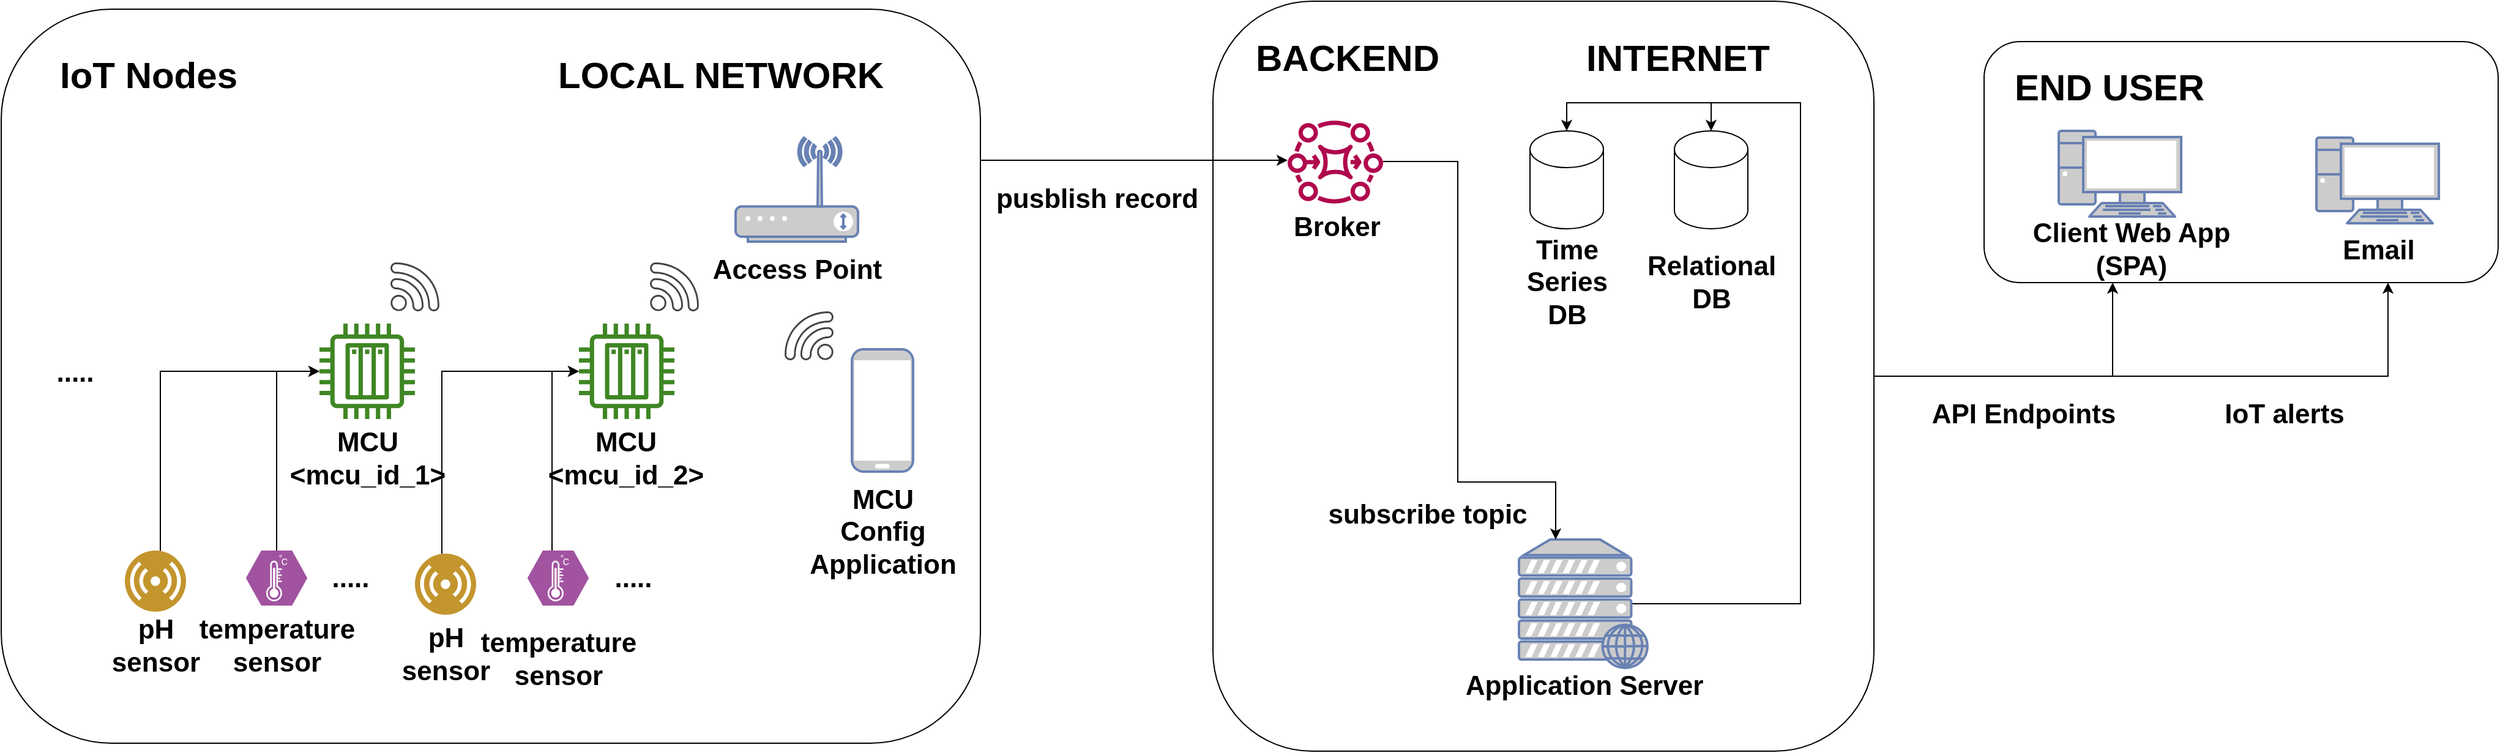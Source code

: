 <mxfile version="21.6.1" type="device">
  <diagram name="Página-1" id="TQwsv-QwIR_RtbSsDTsZ">
    <mxGraphModel dx="2927" dy="2411" grid="1" gridSize="10" guides="1" tooltips="1" connect="1" arrows="1" fold="1" page="1" pageScale="1" pageWidth="827" pageHeight="1169" math="0" shadow="0">
      <root>
        <mxCell id="0" />
        <mxCell id="1" parent="0" />
        <mxCell id="EjSab90w_TXZnPjuYI0I-12" value="" style="rounded=1;whiteSpace=wrap;html=1;fontSize=22;" parent="1" vertex="1">
          <mxGeometry x="1080" y="-210" width="420" height="197" as="geometry" />
        </mxCell>
        <mxCell id="EjSab90w_TXZnPjuYI0I-15" style="edgeStyle=orthogonalEdgeStyle;rounded=0;orthogonalLoop=1;jettySize=auto;html=1;entryX=0.25;entryY=1;entryDx=0;entryDy=0;fontSize=22;" parent="1" source="7aXKiyDjWXQpWcBIzgzg-5" target="EjSab90w_TXZnPjuYI0I-12" edge="1">
          <mxGeometry relative="1" as="geometry" />
        </mxCell>
        <mxCell id="EjSab90w_TXZnPjuYI0I-19" style="edgeStyle=orthogonalEdgeStyle;rounded=0;orthogonalLoop=1;jettySize=auto;html=1;fontSize=22;" parent="1" source="7aXKiyDjWXQpWcBIzgzg-5" target="EjSab90w_TXZnPjuYI0I-12" edge="1">
          <mxGeometry relative="1" as="geometry">
            <Array as="points">
              <mxPoint x="1410" y="63" />
            </Array>
          </mxGeometry>
        </mxCell>
        <mxCell id="7aXKiyDjWXQpWcBIzgzg-5" value="" style="rounded=1;whiteSpace=wrap;html=1;fontSize=22;" parent="1" vertex="1">
          <mxGeometry x="450" y="-243" width="540" height="613" as="geometry" />
        </mxCell>
        <mxCell id="85otSiR7oR3CJ1Z73Ftb-13" value="" style="rounded=1;whiteSpace=wrap;html=1;fontSize=22;" parent="1" vertex="1">
          <mxGeometry x="-540" y="-236.5" width="800" height="600" as="geometry" />
        </mxCell>
        <mxCell id="85otSiR7oR3CJ1Z73Ftb-8" value="" style="sketch=0;outlineConnect=0;fontColor=#232F3E;gradientColor=none;fillColor=#3F8624;strokeColor=none;dashed=0;verticalLabelPosition=bottom;verticalAlign=top;align=center;html=1;fontSize=22;fontStyle=0;aspect=fixed;pointerEvents=1;shape=mxgraph.aws4.iot_thing_plc;" parent="1" vertex="1">
          <mxGeometry x="-68" y="20.5" width="78" height="78" as="geometry" />
        </mxCell>
        <mxCell id="85otSiR7oR3CJ1Z73Ftb-9" value="" style="sketch=0;pointerEvents=1;shadow=0;dashed=0;html=1;strokeColor=none;fillColor=#434445;aspect=fixed;labelPosition=center;verticalLabelPosition=bottom;verticalAlign=top;align=center;outlineConnect=0;shape=mxgraph.vvd.wi_fi;fontSize=22;" parent="1" vertex="1">
          <mxGeometry x="-10" y="-29.5" width="40" height="40" as="geometry" />
        </mxCell>
        <mxCell id="85otSiR7oR3CJ1Z73Ftb-20" value="" style="fontColor=#0066CC;verticalAlign=top;verticalLabelPosition=bottom;labelPosition=center;align=center;html=1;outlineConnect=0;fillColor=#CCCCCC;strokeColor=#6881B3;gradientColor=none;gradientDirection=north;strokeWidth=2;shape=mxgraph.networks.pc;fontSize=22;" parent="1" vertex="1">
          <mxGeometry x="1141" y="-137" width="100" height="70" as="geometry" />
        </mxCell>
        <mxCell id="EjSab90w_TXZnPjuYI0I-11" style="edgeStyle=orthogonalEdgeStyle;rounded=0;orthogonalLoop=1;jettySize=auto;html=1;entryX=0.5;entryY=0;entryDx=0;entryDy=0;entryPerimeter=0;exitX=0.88;exitY=0.5;exitDx=0;exitDy=0;exitPerimeter=0;fontSize=22;" parent="1" source="85otSiR7oR3CJ1Z73Ftb-22" target="EjSab90w_TXZnPjuYI0I-6" edge="1">
          <mxGeometry relative="1" as="geometry">
            <Array as="points">
              <mxPoint x="930" y="250" />
              <mxPoint x="930" y="-160" />
              <mxPoint x="739" y="-160" />
            </Array>
          </mxGeometry>
        </mxCell>
        <mxCell id="7FJGHp9nJsiwAKyI1q9j-7" style="edgeStyle=orthogonalEdgeStyle;rounded=0;orthogonalLoop=1;jettySize=auto;html=1;entryX=0.5;entryY=0;entryDx=0;entryDy=0;entryPerimeter=0;fontSize=22;" parent="1" source="85otSiR7oR3CJ1Z73Ftb-22" target="EjSab90w_TXZnPjuYI0I-7" edge="1">
          <mxGeometry relative="1" as="geometry">
            <Array as="points">
              <mxPoint x="930" y="249" />
              <mxPoint x="930" y="-160" />
              <mxPoint x="857" y="-160" />
            </Array>
          </mxGeometry>
        </mxCell>
        <mxCell id="85otSiR7oR3CJ1Z73Ftb-22" value="" style="fontColor=#0066CC;verticalAlign=top;verticalLabelPosition=bottom;labelPosition=center;align=center;html=1;outlineConnect=0;fillColor=#CCCCCC;strokeColor=#6881B3;gradientColor=none;gradientDirection=north;strokeWidth=2;shape=mxgraph.networks.web_server;fontSize=22;" parent="1" vertex="1">
          <mxGeometry x="700" y="197" width="105" height="105" as="geometry" />
        </mxCell>
        <mxCell id="85otSiR7oR3CJ1Z73Ftb-33" style="edgeStyle=orthogonalEdgeStyle;rounded=0;orthogonalLoop=1;jettySize=auto;html=1;exitX=1;exitY=0.367;exitDx=0;exitDy=0;exitPerimeter=0;fontSize=22;" parent="1" source="85otSiR7oR3CJ1Z73Ftb-13" target="CyEC8URzv1NyZ5hvIwR2-1" edge="1">
          <mxGeometry relative="1" as="geometry">
            <Array as="points">
              <mxPoint x="440" y="-113" />
              <mxPoint x="440" y="-113" />
            </Array>
            <mxPoint x="320" y="150" as="sourcePoint" />
            <mxPoint x="510" y="150" as="targetPoint" />
          </mxGeometry>
        </mxCell>
        <mxCell id="85otSiR7oR3CJ1Z73Ftb-23" value="" style="fontColor=#0066CC;verticalAlign=top;verticalLabelPosition=bottom;labelPosition=center;align=center;html=1;outlineConnect=0;fillColor=#CCCCCC;strokeColor=#6881B3;gradientColor=none;gradientDirection=north;strokeWidth=2;shape=mxgraph.networks.wireless_modem;fontSize=22;" parent="1" vertex="1">
          <mxGeometry x="60" y="-131.5" width="100" height="85" as="geometry" />
        </mxCell>
        <mxCell id="85otSiR7oR3CJ1Z73Ftb-32" value="Client Web App&lt;br style=&quot;font-size: 22px;&quot;&gt;(SPA)" style="text;html=1;align=center;verticalAlign=middle;resizable=0;points=[];autosize=1;strokeColor=none;fillColor=none;fontStyle=1;fontSize=22;" parent="1" vertex="1">
          <mxGeometry x="1110" y="-75.5" width="180" height="70" as="geometry" />
        </mxCell>
        <mxCell id="7SV6o3mAy_ksE376En8C-1" value="&lt;h1 style=&quot;font-size: 30px;&quot;&gt;IoT Nodes&lt;/h1&gt;" style="text;html=1;strokeColor=none;fillColor=none;spacing=5;spacingTop=-20;whiteSpace=wrap;overflow=hidden;rounded=0;fontSize=30;" parent="1" vertex="1">
          <mxGeometry x="-497" y="-210" width="248" height="60" as="geometry" />
        </mxCell>
        <mxCell id="CyEC8URzv1NyZ5hvIwR2-8" style="edgeStyle=orthogonalEdgeStyle;rounded=0;orthogonalLoop=1;jettySize=auto;html=1;fontSize=22;" parent="1" source="CyEC8URzv1NyZ5hvIwR2-1" target="85otSiR7oR3CJ1Z73Ftb-22" edge="1">
          <mxGeometry relative="1" as="geometry">
            <Array as="points">
              <mxPoint x="650" y="-112" />
              <mxPoint x="650" y="150" />
              <mxPoint x="730" y="150" />
            </Array>
          </mxGeometry>
        </mxCell>
        <mxCell id="CyEC8URzv1NyZ5hvIwR2-1" value="" style="sketch=0;outlineConnect=0;fontColor=#232F3E;gradientColor=none;fillColor=#B0084D;strokeColor=none;dashed=0;verticalLabelPosition=bottom;verticalAlign=top;align=center;html=1;fontSize=22;fontStyle=0;aspect=fixed;pointerEvents=1;shape=mxgraph.aws4.mq_broker;" parent="1" vertex="1">
          <mxGeometry x="511" y="-151" width="78" height="78" as="geometry" />
        </mxCell>
        <mxCell id="CyEC8URzv1NyZ5hvIwR2-6" value="Broker" style="text;html=1;align=center;verticalAlign=middle;resizable=0;points=[];autosize=1;strokeColor=none;fillColor=none;fontStyle=1;fontSize=22;" parent="1" vertex="1">
          <mxGeometry x="506" y="-78" width="90" height="40" as="geometry" />
        </mxCell>
        <mxCell id="YwVgcbR-qLM1vXkCnMXI-1" value="" style="fontColor=#0066CC;verticalAlign=top;verticalLabelPosition=bottom;labelPosition=center;align=center;html=1;outlineConnect=0;fillColor=#CCCCCC;strokeColor=#6881B3;gradientColor=none;gradientDirection=north;strokeWidth=2;shape=mxgraph.networks.mobile;fontSize=22;" parent="1" vertex="1">
          <mxGeometry x="155" y="41.5" width="50" height="100" as="geometry" />
        </mxCell>
        <mxCell id="YwVgcbR-qLM1vXkCnMXI-2" value="MCU&lt;br style=&quot;font-size: 22px;&quot;&gt;Config &lt;br style=&quot;font-size: 22px;&quot;&gt;Application" style="text;html=1;align=center;verticalAlign=middle;resizable=0;points=[];autosize=1;strokeColor=none;fillColor=none;fontStyle=1;fontSize=22;" parent="1" vertex="1">
          <mxGeometry x="110" y="145.5" width="140" height="90" as="geometry" />
        </mxCell>
        <mxCell id="YwVgcbR-qLM1vXkCnMXI-5" value="" style="sketch=0;pointerEvents=1;shadow=0;dashed=0;html=1;strokeColor=none;fillColor=#434445;aspect=fixed;labelPosition=center;verticalLabelPosition=bottom;verticalAlign=top;align=center;outlineConnect=0;shape=mxgraph.vvd.wi_fi;flipH=1;fontSize=22;" parent="1" vertex="1">
          <mxGeometry x="100" y="10.5" width="40" height="40" as="geometry" />
        </mxCell>
        <mxCell id="YwVgcbR-qLM1vXkCnMXI-7" value="subscribe topic" style="text;html=1;align=center;verticalAlign=middle;resizable=0;points=[];autosize=1;strokeColor=none;fillColor=none;fontStyle=1;fontSize=22;" parent="1" vertex="1">
          <mxGeometry x="530" y="157" width="190" height="40" as="geometry" />
        </mxCell>
        <mxCell id="7aXKiyDjWXQpWcBIzgzg-1" value="Application Server" style="text;html=1;align=center;verticalAlign=middle;resizable=0;points=[];autosize=1;strokeColor=none;fillColor=none;fontStyle=1;fontSize=22;" parent="1" vertex="1">
          <mxGeometry x="642.5" y="297" width="220" height="40" as="geometry" />
        </mxCell>
        <mxCell id="7aXKiyDjWXQpWcBIzgzg-3" value="Access Point" style="text;html=1;align=center;verticalAlign=middle;resizable=0;points=[];autosize=1;strokeColor=none;fillColor=none;fontStyle=1;fontSize=22;" parent="1" vertex="1">
          <mxGeometry x="30" y="-43" width="160" height="40" as="geometry" />
        </mxCell>
        <mxCell id="7aXKiyDjWXQpWcBIzgzg-6" value="&lt;h1 style=&quot;font-size: 30px;&quot;&gt;BACKEND&lt;/h1&gt;" style="text;html=1;strokeColor=none;fillColor=none;spacing=5;spacingTop=-20;whiteSpace=wrap;overflow=hidden;rounded=0;fontSize=30;" parent="1" vertex="1">
          <mxGeometry x="480" y="-224.5" width="168.75" height="50" as="geometry" />
        </mxCell>
        <mxCell id="7aXKiyDjWXQpWcBIzgzg-8" value="pusblish record" style="text;html=1;align=center;verticalAlign=middle;resizable=0;points=[];autosize=1;strokeColor=none;fillColor=none;fontStyle=1;fontSize=22;" parent="1" vertex="1">
          <mxGeometry x="260" y="-101.5" width="190" height="40" as="geometry" />
        </mxCell>
        <mxCell id="7aXKiyDjWXQpWcBIzgzg-14" value="Relational&lt;br style=&quot;font-size: 22px;&quot;&gt;DB" style="text;html=1;align=center;verticalAlign=middle;resizable=0;points=[];autosize=1;strokeColor=none;fillColor=none;fontStyle=1;fontSize=22;" parent="1" vertex="1">
          <mxGeometry x="792" y="-48" width="130" height="70" as="geometry" />
        </mxCell>
        <mxCell id="EjSab90w_TXZnPjuYI0I-2" value="Time &lt;br style=&quot;font-size: 22px;&quot;&gt;Series &lt;br style=&quot;font-size: 22px;&quot;&gt;DB" style="text;html=1;align=center;verticalAlign=middle;resizable=0;points=[];autosize=1;strokeColor=none;fillColor=none;fontStyle=1;fontSize=22;" parent="1" vertex="1">
          <mxGeometry x="694" y="-58" width="90" height="90" as="geometry" />
        </mxCell>
        <mxCell id="EjSab90w_TXZnPjuYI0I-6" value="" style="shape=cylinder3;whiteSpace=wrap;html=1;boundedLbl=1;backgroundOutline=1;size=15;fontSize=22;" parent="1" vertex="1">
          <mxGeometry x="709" y="-137" width="60" height="80" as="geometry" />
        </mxCell>
        <mxCell id="EjSab90w_TXZnPjuYI0I-7" value="" style="shape=cylinder3;whiteSpace=wrap;html=1;boundedLbl=1;backgroundOutline=1;size=15;fontSize=22;" parent="1" vertex="1">
          <mxGeometry x="827" y="-137" width="60" height="80" as="geometry" />
        </mxCell>
        <mxCell id="EjSab90w_TXZnPjuYI0I-18" value="API Endpoints" style="text;html=1;align=center;verticalAlign=middle;resizable=0;points=[];autosize=1;strokeColor=none;fillColor=none;fontStyle=1;fontSize=22;" parent="1" vertex="1">
          <mxGeometry x="1027.25" y="75" width="170" height="40" as="geometry" />
        </mxCell>
        <mxCell id="EjSab90w_TXZnPjuYI0I-21" value="IoT alerts" style="text;html=1;align=center;verticalAlign=middle;resizable=0;points=[];autosize=1;strokeColor=none;fillColor=none;fontStyle=1;fontSize=22;" parent="1" vertex="1">
          <mxGeometry x="1265" y="75" width="120" height="40" as="geometry" />
        </mxCell>
        <mxCell id="EjSab90w_TXZnPjuYI0I-24" value="" style="sketch=0;outlineConnect=0;fontColor=#232F3E;gradientColor=none;fillColor=#3F8624;strokeColor=none;dashed=0;verticalLabelPosition=bottom;verticalAlign=top;align=center;html=1;fontSize=22;fontStyle=0;aspect=fixed;pointerEvents=1;shape=mxgraph.aws4.iot_thing_plc;" parent="1" vertex="1">
          <mxGeometry x="-280" y="20.5" width="78" height="78" as="geometry" />
        </mxCell>
        <mxCell id="EjSab90w_TXZnPjuYI0I-25" value="MCU&lt;br style=&quot;font-size: 22px;&quot;&gt;&amp;lt;mcu_id_1&amp;gt;" style="text;html=1;align=center;verticalAlign=middle;resizable=0;points=[];autosize=1;strokeColor=none;fillColor=none;fontStyle=1;fontSize=22;" parent="1" vertex="1">
          <mxGeometry x="-316" y="95.5" width="150" height="70" as="geometry" />
        </mxCell>
        <mxCell id="EjSab90w_TXZnPjuYI0I-26" value="" style="sketch=0;pointerEvents=1;shadow=0;dashed=0;html=1;strokeColor=none;fillColor=#434445;aspect=fixed;labelPosition=center;verticalLabelPosition=bottom;verticalAlign=top;align=center;outlineConnect=0;shape=mxgraph.vvd.wi_fi;fontSize=22;" parent="1" vertex="1">
          <mxGeometry x="-222" y="-29.5" width="40" height="40" as="geometry" />
        </mxCell>
        <mxCell id="EjSab90w_TXZnPjuYI0I-27" value="MCU&lt;br style=&quot;font-size: 22px;&quot;&gt;&amp;lt;mcu_id_2&amp;gt;" style="text;html=1;align=center;verticalAlign=middle;resizable=0;points=[];autosize=1;strokeColor=none;fillColor=none;fontStyle=1;fontSize=22;" parent="1" vertex="1">
          <mxGeometry x="-105" y="95.5" width="150" height="70" as="geometry" />
        </mxCell>
        <mxCell id="7FJGHp9nJsiwAKyI1q9j-8" style="edgeStyle=orthogonalEdgeStyle;rounded=0;orthogonalLoop=1;jettySize=auto;html=1;fontSize=22;" parent="1" source="EjSab90w_TXZnPjuYI0I-28" target="EjSab90w_TXZnPjuYI0I-24" edge="1">
          <mxGeometry relative="1" as="geometry">
            <Array as="points">
              <mxPoint x="-315" y="59.5" />
            </Array>
          </mxGeometry>
        </mxCell>
        <mxCell id="EjSab90w_TXZnPjuYI0I-28" value="" style="verticalLabelPosition=bottom;sketch=0;html=1;fillColor=#A153A0;strokeColor=#ffffff;verticalAlign=top;align=center;points=[[0,0.5,0],[0.125,0.25,0],[0.25,0,0],[0.5,0,0],[0.75,0,0],[0.875,0.25,0],[1,0.5,0],[0.875,0.75,0],[0.75,1,0],[0.5,1,0],[0.125,0.75,0]];pointerEvents=1;shape=mxgraph.cisco_safe.compositeIcon;bgIcon=mxgraph.cisco_safe.design.blank_device;resIcon=mxgraph.cisco_safe.design.sensor;fontSize=22;" parent="1" vertex="1">
          <mxGeometry x="-340" y="206" width="50" height="45" as="geometry" />
        </mxCell>
        <mxCell id="EjSab90w_TXZnPjuYI0I-33" style="edgeStyle=orthogonalEdgeStyle;rounded=0;orthogonalLoop=1;jettySize=auto;html=1;fontSize=22;" parent="1" source="EjSab90w_TXZnPjuYI0I-31" target="85otSiR7oR3CJ1Z73Ftb-8" edge="1">
          <mxGeometry relative="1" as="geometry">
            <Array as="points">
              <mxPoint x="-90" y="227.5" />
              <mxPoint x="-90" y="59.5" />
            </Array>
          </mxGeometry>
        </mxCell>
        <mxCell id="EjSab90w_TXZnPjuYI0I-31" value="" style="verticalLabelPosition=bottom;sketch=0;html=1;fillColor=#A153A0;strokeColor=#ffffff;verticalAlign=top;align=center;points=[[0,0.5,0],[0.125,0.25,0],[0.25,0,0],[0.5,0,0],[0.75,0,0],[0.875,0.25,0],[1,0.5,0],[0.875,0.75,0],[0.75,1,0],[0.5,1,0],[0.125,0.75,0]];pointerEvents=1;shape=mxgraph.cisco_safe.compositeIcon;bgIcon=mxgraph.cisco_safe.design.blank_device;resIcon=mxgraph.cisco_safe.design.sensor;fontSize=22;" parent="1" vertex="1">
          <mxGeometry x="-110" y="206" width="50" height="45" as="geometry" />
        </mxCell>
        <mxCell id="EjSab90w_TXZnPjuYI0I-35" style="edgeStyle=orthogonalEdgeStyle;rounded=0;orthogonalLoop=1;jettySize=auto;html=1;fontSize=22;" parent="1" source="EjSab90w_TXZnPjuYI0I-34" target="EjSab90w_TXZnPjuYI0I-24" edge="1">
          <mxGeometry relative="1" as="geometry">
            <Array as="points">
              <mxPoint x="-410" y="59.5" />
            </Array>
          </mxGeometry>
        </mxCell>
        <mxCell id="EjSab90w_TXZnPjuYI0I-34" value="" style="aspect=fixed;perimeter=ellipsePerimeter;html=1;align=center;shadow=0;dashed=0;fontColor=#4277BB;labelBackgroundColor=#ffffff;fontSize=22;spacingTop=3;image;image=img/lib/ibm/users/sensor.svg;" parent="1" vertex="1">
          <mxGeometry x="-439" y="206" width="50" height="50" as="geometry" />
        </mxCell>
        <mxCell id="EjSab90w_TXZnPjuYI0I-38" value="" style="aspect=fixed;perimeter=ellipsePerimeter;html=1;align=center;shadow=0;dashed=0;fontColor=#4277BB;labelBackgroundColor=#ffffff;fontSize=22;spacingTop=3;image;image=img/lib/ibm/users/sensor.svg;" parent="1" vertex="1">
          <mxGeometry x="-202" y="208.5" width="50" height="50" as="geometry" />
        </mxCell>
        <mxCell id="EjSab90w_TXZnPjuYI0I-39" style="edgeStyle=orthogonalEdgeStyle;rounded=0;orthogonalLoop=1;jettySize=auto;html=1;fontSize=22;" parent="1" source="EjSab90w_TXZnPjuYI0I-38" target="85otSiR7oR3CJ1Z73Ftb-8" edge="1">
          <mxGeometry relative="1" as="geometry">
            <mxPoint x="-62" y="59.5" as="targetPoint" />
            <Array as="points">
              <mxPoint x="-180" y="59.5" />
            </Array>
          </mxGeometry>
        </mxCell>
        <mxCell id="EjSab90w_TXZnPjuYI0I-40" value="&lt;font style=&quot;font-size: 22px;&quot;&gt;.....&lt;/font&gt;" style="text;html=1;align=center;verticalAlign=middle;resizable=0;points=[];autosize=1;strokeColor=none;fillColor=none;fontStyle=1;fontSize=22;" parent="1" vertex="1">
          <mxGeometry x="-505" y="40.5" width="50" height="40" as="geometry" />
        </mxCell>
        <mxCell id="EjSab90w_TXZnPjuYI0I-41" value="pH &lt;br style=&quot;font-size: 22px;&quot;&gt;sensor" style="text;html=1;align=center;verticalAlign=middle;resizable=0;points=[];autosize=1;strokeColor=none;fillColor=none;fontStyle=1;fontSize=22;" parent="1" vertex="1">
          <mxGeometry x="-464" y="248.5" width="100" height="70" as="geometry" />
        </mxCell>
        <mxCell id="EjSab90w_TXZnPjuYI0I-42" value="temperature&lt;br style=&quot;font-size: 22px;&quot;&gt;sensor" style="text;html=1;align=center;verticalAlign=middle;resizable=0;points=[];autosize=1;strokeColor=none;fillColor=none;fontStyle=1;fontSize=22;" parent="1" vertex="1">
          <mxGeometry x="-390" y="248.5" width="150" height="70" as="geometry" />
        </mxCell>
        <mxCell id="EjSab90w_TXZnPjuYI0I-45" value="&lt;font style=&quot;font-size: 22px;&quot;&gt;.....&lt;/font&gt;" style="text;html=1;align=center;verticalAlign=middle;resizable=0;points=[];autosize=1;strokeColor=none;fillColor=none;fontStyle=1;fontSize=22;" parent="1" vertex="1">
          <mxGeometry x="-49" y="208.5" width="50" height="40" as="geometry" />
        </mxCell>
        <mxCell id="EjSab90w_TXZnPjuYI0I-46" value="&lt;font style=&quot;font-size: 22px;&quot;&gt;.....&lt;/font&gt;" style="text;html=1;align=center;verticalAlign=middle;resizable=0;points=[];autosize=1;strokeColor=none;fillColor=none;fontStyle=1;fontSize=22;" parent="1" vertex="1">
          <mxGeometry x="-280" y="208.5" width="50" height="40" as="geometry" />
        </mxCell>
        <mxCell id="EjSab90w_TXZnPjuYI0I-57" value="Email" style="text;html=1;align=center;verticalAlign=middle;resizable=0;points=[];autosize=1;strokeColor=none;fillColor=none;fontStyle=1;fontSize=22;" parent="1" vertex="1">
          <mxGeometry x="1361.54" y="-59" width="80" height="40" as="geometry" />
        </mxCell>
        <mxCell id="AmbGJb3VfvdMUqlQz4Fb-1" value="" style="fontColor=#0066CC;verticalAlign=top;verticalLabelPosition=bottom;labelPosition=center;align=center;html=1;outlineConnect=0;fillColor=#CCCCCC;strokeColor=#6881B3;gradientColor=none;gradientDirection=north;strokeWidth=2;shape=mxgraph.networks.pc;fontSize=22;" parent="1" vertex="1">
          <mxGeometry x="1351.54" y="-131.5" width="100" height="70" as="geometry" />
        </mxCell>
        <mxCell id="AmbGJb3VfvdMUqlQz4Fb-2" value="&lt;h1 style=&quot;font-size: 30px;&quot;&gt;LOCAL NETWORK&lt;/h1&gt;" style="text;html=1;strokeColor=none;fillColor=none;spacing=5;spacingTop=-20;whiteSpace=wrap;overflow=hidden;rounded=0;fontSize=30;" parent="1" vertex="1">
          <mxGeometry x="-90" y="-210" width="305" height="46.5" as="geometry" />
        </mxCell>
        <mxCell id="AmbGJb3VfvdMUqlQz4Fb-3" value="&lt;h1 style=&quot;font-size: 30px;&quot;&gt;INTERNET&lt;/h1&gt;" style="text;html=1;strokeColor=none;fillColor=none;spacing=5;spacingTop=-20;whiteSpace=wrap;overflow=hidden;rounded=0;fontSize=30;" parent="1" vertex="1">
          <mxGeometry x="750" y="-224.5" width="204.5" height="41" as="geometry" />
        </mxCell>
        <mxCell id="AmbGJb3VfvdMUqlQz4Fb-6" value="&lt;h1 style=&quot;font-size: 30px;&quot;&gt;END USER&lt;/h1&gt;" style="text;html=1;strokeColor=none;fillColor=none;spacing=5;spacingTop=-20;whiteSpace=wrap;overflow=hidden;rounded=0;fontSize=30;" parent="1" vertex="1">
          <mxGeometry x="1100" y="-200" width="190" height="41" as="geometry" />
        </mxCell>
        <mxCell id="AmbGJb3VfvdMUqlQz4Fb-7" value="pH &lt;br style=&quot;font-size: 22px;&quot;&gt;sensor" style="text;html=1;align=center;verticalAlign=middle;resizable=0;points=[];autosize=1;strokeColor=none;fillColor=none;fontStyle=1;fontSize=22;" parent="1" vertex="1">
          <mxGeometry x="-227" y="256" width="100" height="70" as="geometry" />
        </mxCell>
        <mxCell id="AmbGJb3VfvdMUqlQz4Fb-8" value="temperature&lt;br style=&quot;font-size: 22px;&quot;&gt;sensor" style="text;html=1;align=center;verticalAlign=middle;resizable=0;points=[];autosize=1;strokeColor=none;fillColor=none;fontStyle=1;fontSize=22;" parent="1" vertex="1">
          <mxGeometry x="-160" y="260" width="150" height="70" as="geometry" />
        </mxCell>
      </root>
    </mxGraphModel>
  </diagram>
</mxfile>
